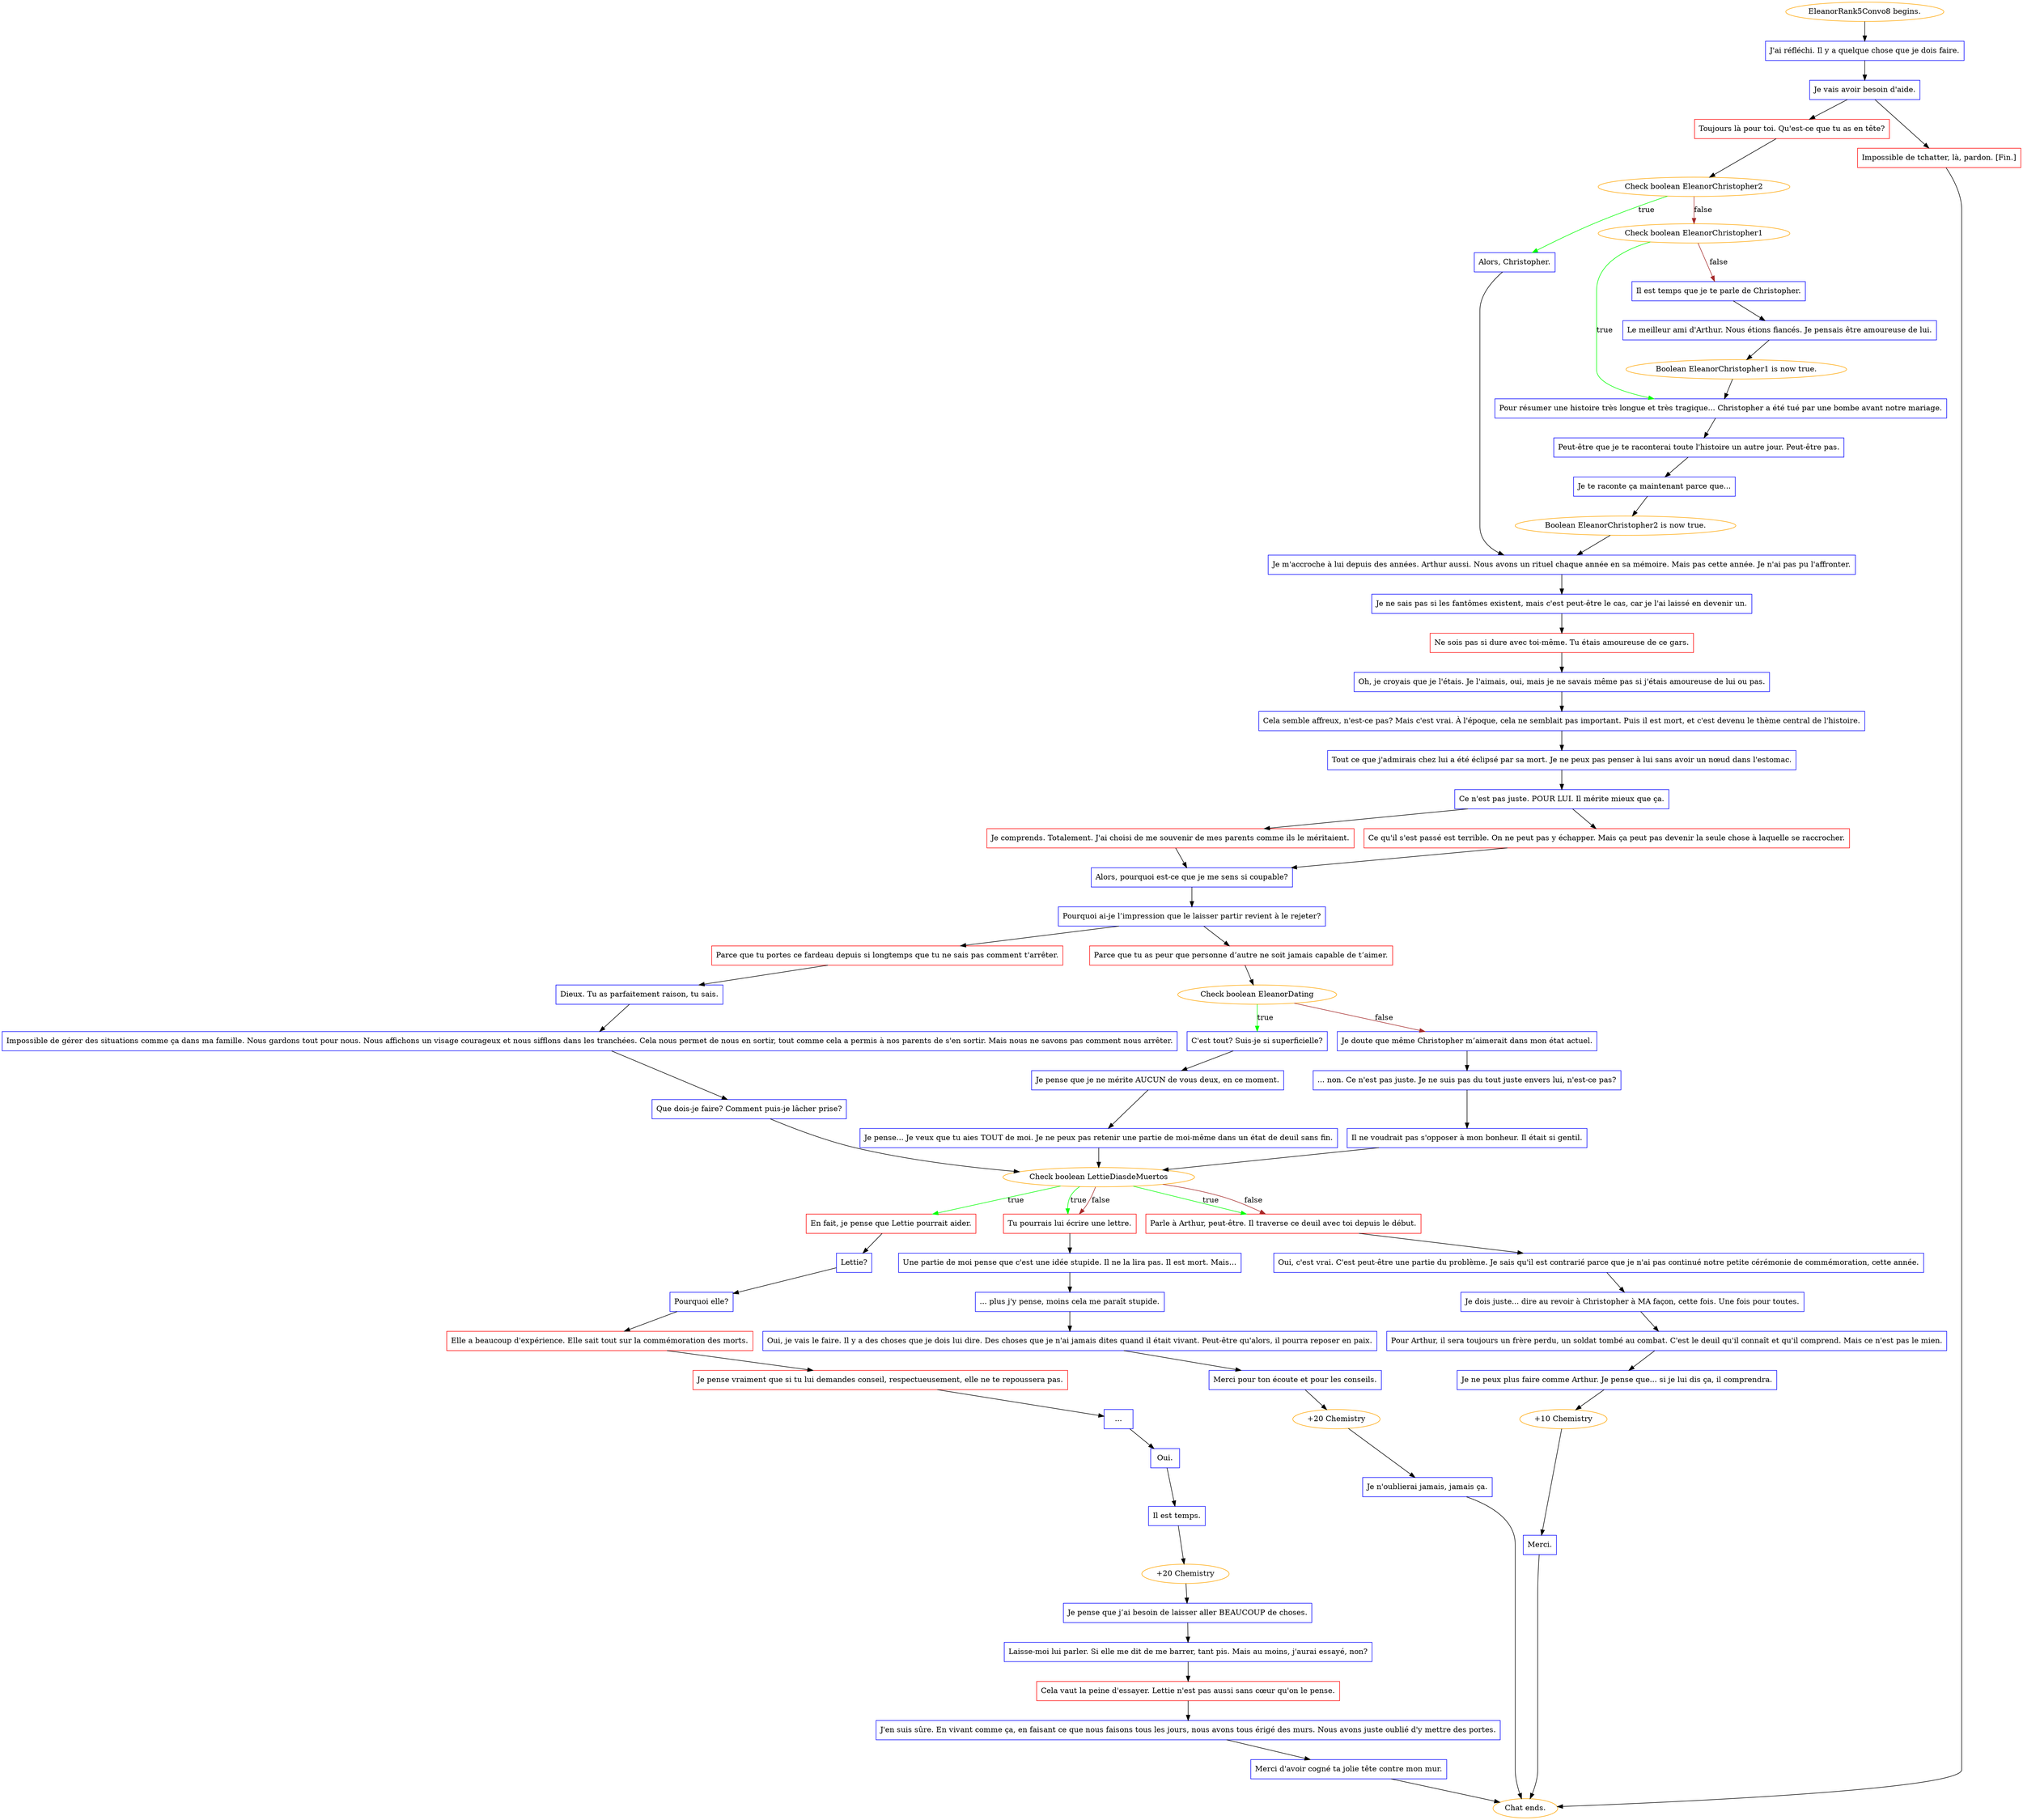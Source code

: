 digraph {
	"EleanorRank5Convo8 begins." [color=orange];
		"EleanorRank5Convo8 begins." -> j406849914;
	j406849914 [label="J'ai réfléchi. Il y a quelque chose que je dois faire.",shape=box,color=blue];
		j406849914 -> j1190162194;
	j1190162194 [label="Je vais avoir besoin d'aide.",shape=box,color=blue];
		j1190162194 -> j1482940498;
		j1190162194 -> j3529323242;
	j1482940498 [label="Toujours là pour toi. Qu'est-ce que tu as en tête?",shape=box,color=red];
		j1482940498 -> j2445443260;
	j3529323242 [label="Impossible de tchatter, là, pardon. [Fin.]",shape=box,color=red];
		j3529323242 -> "Chat ends.";
	j2445443260 [label="Check boolean EleanorChristopher2",color=orange];
		j2445443260 -> j2587443003 [label=true,color=green];
		j2445443260 -> j167143005 [label=false,color=brown];
	"Chat ends." [color=orange];
	j2587443003 [label="Alors, Christopher.",shape=box,color=blue];
		j2587443003 -> j3204629883;
	j167143005 [label="Check boolean EleanorChristopher1",color=orange];
		j167143005 -> j708536407 [label=true,color=green];
		j167143005 -> j1906306291 [label=false,color=brown];
	j3204629883 [label="Je m'accroche à lui depuis des années. Arthur aussi. Nous avons un rituel chaque année en sa mémoire. Mais pas cette année. Je n'ai pas pu l'affronter.",shape=box,color=blue];
		j3204629883 -> j2332321969;
	j708536407 [label="Pour résumer une histoire très longue et très tragique... Christopher a été tué par une bombe avant notre mariage.",shape=box,color=blue];
		j708536407 -> j3323424868;
	j1906306291 [label="Il est temps que je te parle de Christopher.",shape=box,color=blue];
		j1906306291 -> j3364211290;
	j2332321969 [label="Je ne sais pas si les fantômes existent, mais c'est peut-être le cas, car je l'ai laissé en devenir un.",shape=box,color=blue];
		j2332321969 -> j3184907983;
	j3323424868 [label="Peut-être que je te raconterai toute l'histoire un autre jour. Peut-être pas.",shape=box,color=blue];
		j3323424868 -> j3227348705;
	j3364211290 [label="Le meilleur ami d'Arthur. Nous étions fiancés. Je pensais être amoureuse de lui.",shape=box,color=blue];
		j3364211290 -> j12150437;
	j3184907983 [label="Ne sois pas si dure avec toi-même. Tu étais amoureuse de ce gars.",shape=box,color=red];
		j3184907983 -> j1095794871;
	j3227348705 [label="Je te raconte ça maintenant parce que...",shape=box,color=blue];
		j3227348705 -> j1061984180;
	j12150437 [label="Boolean EleanorChristopher1 is now true.",color=orange];
		j12150437 -> j708536407;
	j1095794871 [label="Oh, je croyais que je l'étais. Je l'aimais, oui, mais je ne savais même pas si j'étais amoureuse de lui ou pas.",shape=box,color=blue];
		j1095794871 -> j3836305058;
	j1061984180 [label="Boolean EleanorChristopher2 is now true.",color=orange];
		j1061984180 -> j3204629883;
	j3836305058 [label="Cela semble affreux, n'est-ce pas? Mais c'est vrai. À l'époque, cela ne semblait pas important. Puis il est mort, et c'est devenu le thème central de l'histoire.",shape=box,color=blue];
		j3836305058 -> j499222221;
	j499222221 [label="Tout ce que j'admirais chez lui a été éclipsé par sa mort. Je ne peux pas penser à lui sans avoir un nœud dans l'estomac.",shape=box,color=blue];
		j499222221 -> j2220411821;
	j2220411821 [label="Ce n'est pas juste. POUR LUI. Il mérite mieux que ça.",shape=box,color=blue];
		j2220411821 -> j2226128991;
		j2220411821 -> j3314482557;
	j2226128991 [label="Je comprends. Totalement. J'ai choisi de me souvenir de mes parents comme ils le méritaient.",shape=box,color=red];
		j2226128991 -> j1335863371;
	j3314482557 [label="Ce qu'il s'est passé est terrible. On ne peut pas y échapper. Mais ça peut pas devenir la seule chose à laquelle se raccrocher.",shape=box,color=red];
		j3314482557 -> j1335863371;
	j1335863371 [label="Alors, pourquoi est-ce que je me sens si coupable?",shape=box,color=blue];
		j1335863371 -> j3200328371;
	j3200328371 [label="Pourquoi ai-je l’impression que le laisser partir revient à le rejeter?",shape=box,color=blue];
		j3200328371 -> j679816307;
		j3200328371 -> j1180223859;
	j679816307 [label="Parce que tu portes ce fardeau depuis si longtemps que tu ne sais pas comment t'arrêter.",shape=box,color=red];
		j679816307 -> j454057200;
	j1180223859 [label="Parce que tu as peur que personne d’autre ne soit jamais capable de t’aimer.",shape=box,color=red];
		j1180223859 -> j2999255483;
	j454057200 [label="Dieux. Tu as parfaitement raison, tu sais.",shape=box,color=blue];
		j454057200 -> j2493197263;
	j2999255483 [label="Check boolean EleanorDating",color=orange];
		j2999255483 -> j801680997 [label=true,color=green];
		j2999255483 -> j1245104961 [label=false,color=brown];
	j2493197263 [label="Impossible de gérer des situations comme ça dans ma famille. Nous gardons tout pour nous. Nous affichons un visage courageux et nous sifflons dans les tranchées. Cela nous permet de nous en sortir, tout comme cela a permis à nos parents de s'en sortir. Mais nous ne savons pas comment nous arrêter.",shape=box,color=blue];
		j2493197263 -> j1415648912;
	j801680997 [label="C'est tout? Suis-je si superficielle?",shape=box,color=blue];
		j801680997 -> j2148139816;
	j1245104961 [label="Je doute que même Christopher m’aimerait dans mon état actuel.",shape=box,color=blue];
		j1245104961 -> j458593508;
	j1415648912 [label="Que dois-je faire? Comment puis-je lâcher prise?",shape=box,color=blue];
		j1415648912 -> j3258575278;
	j2148139816 [label="Je pense que je ne mérite AUCUN de vous deux, en ce moment.",shape=box,color=blue];
		j2148139816 -> j1792971273;
	j458593508 [label="... non. Ce n'est pas juste. Je ne suis pas du tout juste envers lui, n'est-ce pas?",shape=box,color=blue];
		j458593508 -> j2785411267;
	j3258575278 [label="Check boolean LettieDiasdeMuertos",color=orange];
		j3258575278 -> j1835150300 [label=true,color=green];
		j3258575278 -> j1140451616 [label=true,color=green];
		j3258575278 -> j2875249528 [label=true,color=green];
		j3258575278 -> j1140451616 [label=false,color=brown];
		j3258575278 -> j2875249528 [label=false,color=brown];
	j1792971273 [label="Je pense... Je veux que tu aies TOUT de moi. Je ne peux pas retenir une partie de moi-même dans un état de deuil sans fin.",shape=box,color=blue];
		j1792971273 -> j3258575278;
	j2785411267 [label="Il ne voudrait pas s'opposer à mon bonheur. Il était si gentil.",shape=box,color=blue];
		j2785411267 -> j3258575278;
	j1835150300 [label="En fait, je pense que Lettie pourrait aider.",shape=box,color=red];
		j1835150300 -> j832509846;
	j1140451616 [label="Tu pourrais lui écrire une lettre.",shape=box,color=red];
		j1140451616 -> j679389651;
	j2875249528 [label="Parle à Arthur, peut-être. Il traverse ce deuil avec toi depuis le début.",shape=box,color=red];
		j2875249528 -> j2082847571;
	j832509846 [label="Lettie?",shape=box,color=blue];
		j832509846 -> j2865905394;
	j679389651 [label="Une partie de moi pense que c'est une idée stupide. Il ne la lira pas. Il est mort. Mais...",shape=box,color=blue];
		j679389651 -> j994436215;
	j2082847571 [label="Oui, c'est vrai. C'est peut-être une partie du problème. Je sais qu'il est contrarié parce que je n'ai pas continué notre petite cérémonie de commémoration, cette année.",shape=box,color=blue];
		j2082847571 -> j3813494599;
	j2865905394 [label="Pourquoi elle?",shape=box,color=blue];
		j2865905394 -> j2887239423;
	j994436215 [label="... plus j'y pense, moins cela me paraît stupide.",shape=box,color=blue];
		j994436215 -> j3595208093;
	j3813494599 [label="Je dois juste... dire au revoir à Christopher à MA façon, cette fois. Une fois pour toutes.",shape=box,color=blue];
		j3813494599 -> j2201916821;
	j2887239423 [label="Elle a beaucoup d'expérience. Elle sait tout sur la commémoration des morts.",shape=box,color=red];
		j2887239423 -> j2412702492;
	j3595208093 [label="Oui, je vais le faire. Il y a des choses que je dois lui dire. Des choses que je n'ai jamais dites quand il était vivant. Peut-être qu'alors, il pourra reposer en paix.",shape=box,color=blue];
		j3595208093 -> j844144415;
	j2201916821 [label="Pour Arthur, il sera toujours un frère perdu, un soldat tombé au combat. C'est le deuil qu'il connaît et qu'il comprend. Mais ce n'est pas le mien.",shape=box,color=blue];
		j2201916821 -> j738443274;
	j2412702492 [label="Je pense vraiment que si tu lui demandes conseil, respectueusement, elle ne te repoussera pas.",shape=box,color=red];
		j2412702492 -> j1899696225;
	j844144415 [label="Merci pour ton écoute et pour les conseils.",shape=box,color=blue];
		j844144415 -> j1688785912;
	j738443274 [label="Je ne peux plus faire comme Arthur. Je pense que... si je lui dis ça, il comprendra.",shape=box,color=blue];
		j738443274 -> j3294481499;
	j1899696225 [label="...",shape=box,color=blue];
		j1899696225 -> j2132082532;
	j1688785912 [label="+20 Chemistry",color=orange];
		j1688785912 -> j2381381112;
	j3294481499 [label="+10 Chemistry",color=orange];
		j3294481499 -> j975267011;
	j2132082532 [label="Oui.",shape=box,color=blue];
		j2132082532 -> j4285905731;
	j2381381112 [label="Je n'oublierai jamais, jamais ça.",shape=box,color=blue];
		j2381381112 -> "Chat ends.";
	j975267011 [label="Merci.",shape=box,color=blue];
		j975267011 -> "Chat ends.";
	j4285905731 [label="Il est temps.",shape=box,color=blue];
		j4285905731 -> j478179234;
	j478179234 [label="+20 Chemistry",color=orange];
		j478179234 -> j832147634;
	j832147634 [label="Je pense que j’ai besoin de laisser aller BEAUCOUP de choses.",shape=box,color=blue];
		j832147634 -> j3031061723;
	j3031061723 [label="Laisse-moi lui parler. Si elle me dit de me barrer, tant pis. Mais au moins, j'aurai essayé, non?",shape=box,color=blue];
		j3031061723 -> j255668634;
	j255668634 [label="Cela vaut la peine d'essayer. Lettie n'est pas aussi sans cœur qu'on le pense.",shape=box,color=red];
		j255668634 -> j2037662677;
	j2037662677 [label="J'en suis sûre. En vivant comme ça, en faisant ce que nous faisons tous les jours, nous avons tous érigé des murs. Nous avons juste oublié d'y mettre des portes.",shape=box,color=blue];
		j2037662677 -> j3810837587;
	j3810837587 [label="Merci d'avoir cogné ta jolie tête contre mon mur.",shape=box,color=blue];
		j3810837587 -> "Chat ends.";
}